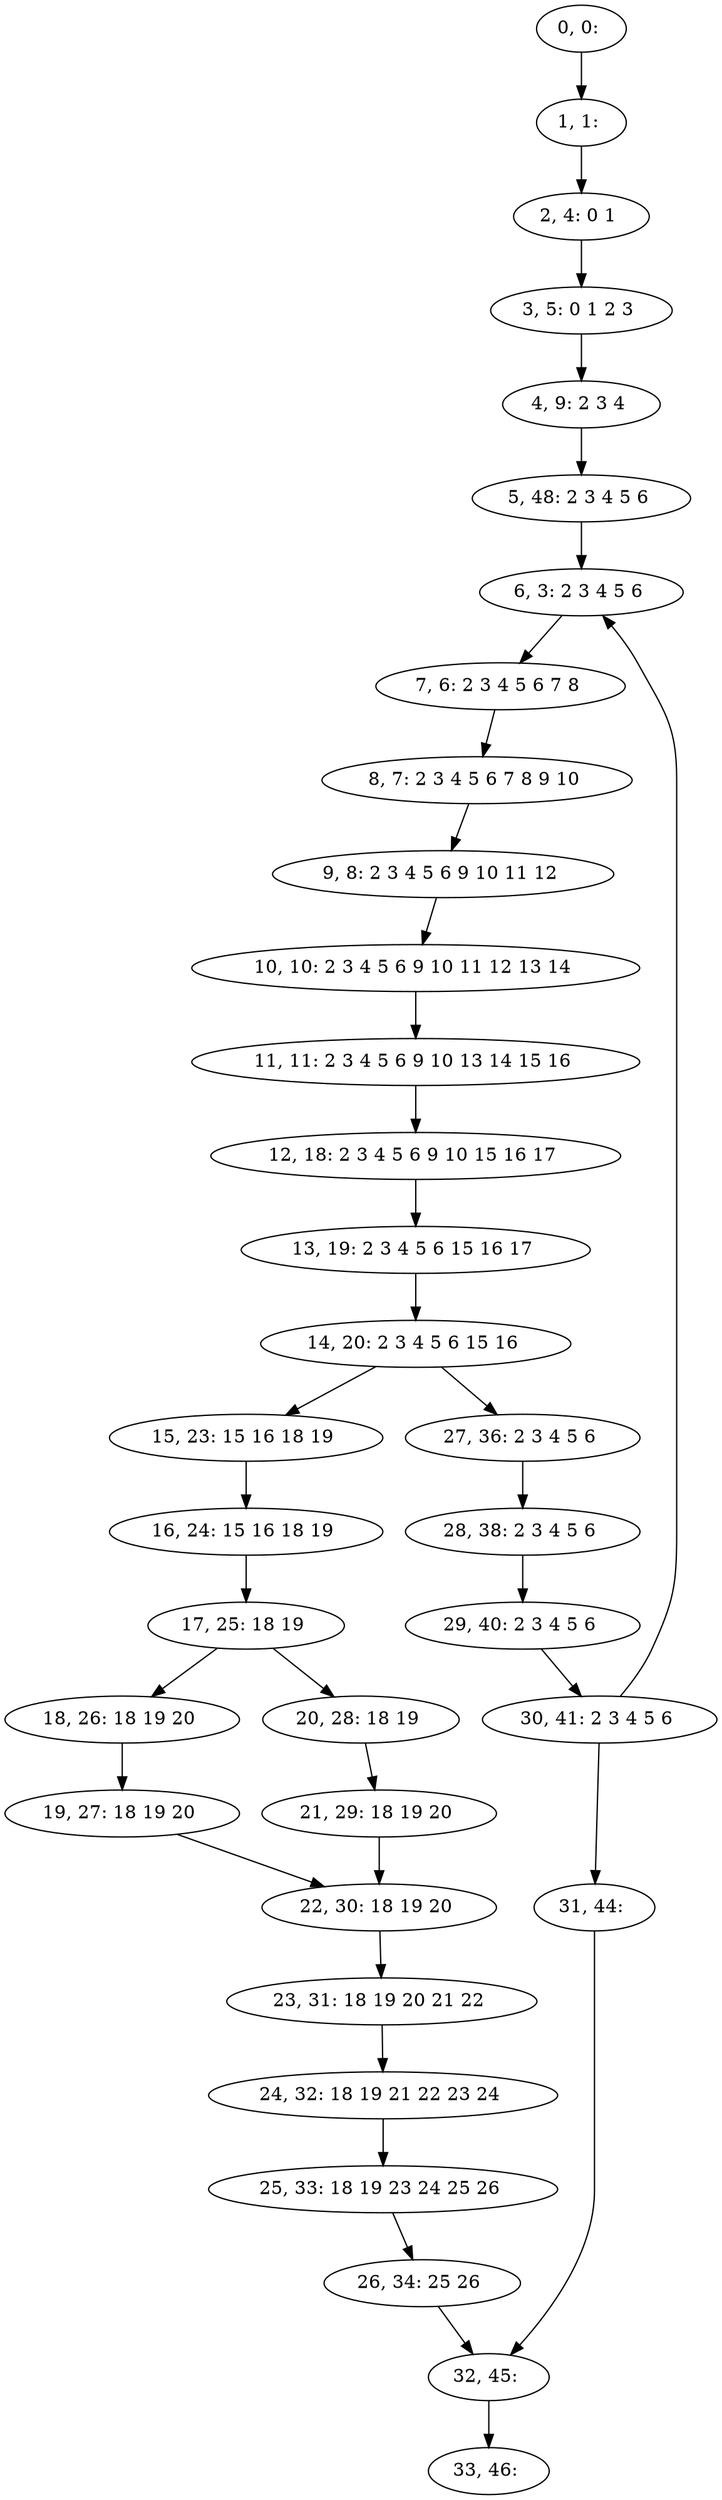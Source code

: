 digraph G {
0[label="0, 0: "];
1[label="1, 1: "];
2[label="2, 4: 0 1 "];
3[label="3, 5: 0 1 2 3 "];
4[label="4, 9: 2 3 4 "];
5[label="5, 48: 2 3 4 5 6 "];
6[label="6, 3: 2 3 4 5 6 "];
7[label="7, 6: 2 3 4 5 6 7 8 "];
8[label="8, 7: 2 3 4 5 6 7 8 9 10 "];
9[label="9, 8: 2 3 4 5 6 9 10 11 12 "];
10[label="10, 10: 2 3 4 5 6 9 10 11 12 13 14 "];
11[label="11, 11: 2 3 4 5 6 9 10 13 14 15 16 "];
12[label="12, 18: 2 3 4 5 6 9 10 15 16 17 "];
13[label="13, 19: 2 3 4 5 6 15 16 17 "];
14[label="14, 20: 2 3 4 5 6 15 16 "];
15[label="15, 23: 15 16 18 19 "];
16[label="16, 24: 15 16 18 19 "];
17[label="17, 25: 18 19 "];
18[label="18, 26: 18 19 20 "];
19[label="19, 27: 18 19 20 "];
20[label="20, 28: 18 19 "];
21[label="21, 29: 18 19 20 "];
22[label="22, 30: 18 19 20 "];
23[label="23, 31: 18 19 20 21 22 "];
24[label="24, 32: 18 19 21 22 23 24 "];
25[label="25, 33: 18 19 23 24 25 26 "];
26[label="26, 34: 25 26 "];
27[label="27, 36: 2 3 4 5 6 "];
28[label="28, 38: 2 3 4 5 6 "];
29[label="29, 40: 2 3 4 5 6 "];
30[label="30, 41: 2 3 4 5 6 "];
31[label="31, 44: "];
32[label="32, 45: "];
33[label="33, 46: "];
0->1 ;
1->2 ;
2->3 ;
3->4 ;
4->5 ;
5->6 ;
6->7 ;
7->8 ;
8->9 ;
9->10 ;
10->11 ;
11->12 ;
12->13 ;
13->14 ;
14->15 ;
14->27 ;
15->16 ;
16->17 ;
17->18 ;
17->20 ;
18->19 ;
19->22 ;
20->21 ;
21->22 ;
22->23 ;
23->24 ;
24->25 ;
25->26 ;
26->32 ;
27->28 ;
28->29 ;
29->30 ;
30->31 ;
30->6 ;
31->32 ;
32->33 ;
}
